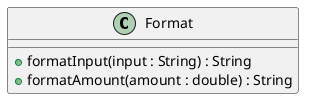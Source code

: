 @startuml
class Format {
    + formatInput(input : String) : String
    + formatAmount(amount : double) : String
}

@enduml
